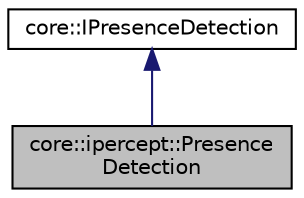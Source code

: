 digraph "core::ipercept::PresenceDetection"
{
  edge [fontname="Helvetica",fontsize="10",labelfontname="Helvetica",labelfontsize="10"];
  node [fontname="Helvetica",fontsize="10",shape=record];
  Node1 [label="core::ipercept::Presence\lDetection",height=0.2,width=0.4,color="black", fillcolor="grey75", style="filled" fontcolor="black"];
  Node2 -> Node1 [dir="back",color="midnightblue",fontsize="10",style="solid",fontname="Helvetica"];
  Node2 [label="core::IPresenceDetection",height=0.2,width=0.4,color="black", fillcolor="white", style="filled",URL="$classcore_1_1_i_presence_detection.html"];
}

